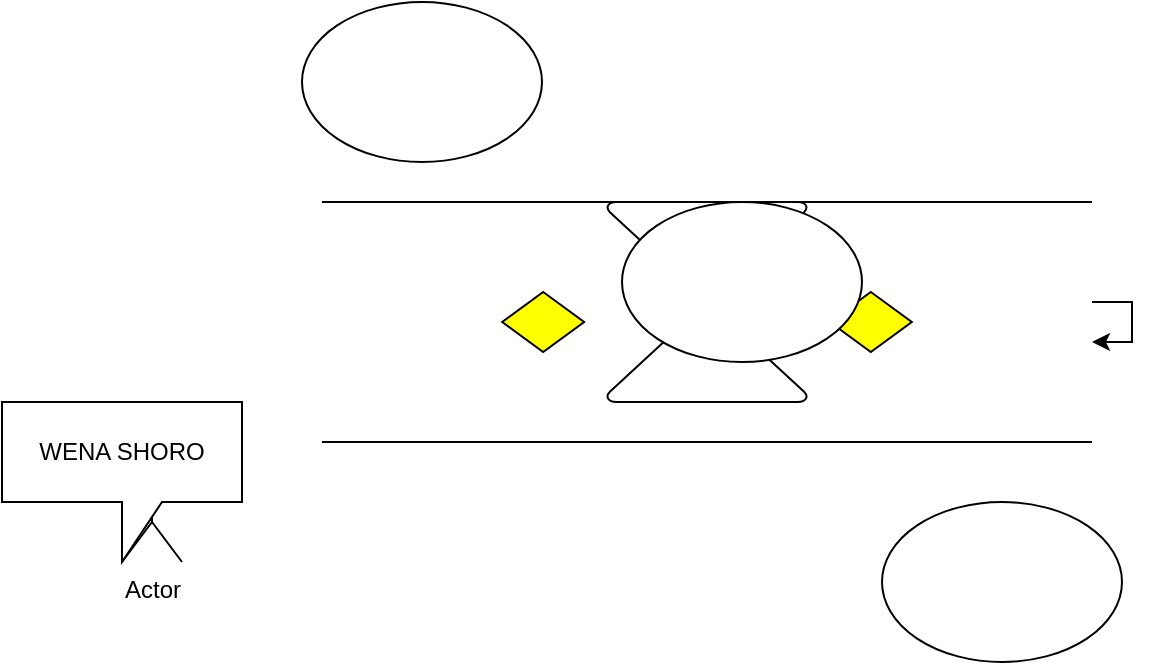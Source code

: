 <mxfile version="22.0.3" type="github">
  <diagram name="Page-1" id="4JQg721ov3jjXgK3_2AB">
    <mxGraphModel dx="1674" dy="775" grid="1" gridSize="10" guides="1" tooltips="1" connect="1" arrows="1" fold="1" page="1" pageScale="1" pageWidth="850" pageHeight="1100" math="0" shadow="0">
      <root>
        <mxCell id="0" />
        <mxCell id="1" parent="0" />
        <mxCell id="KM-ZccFxVQ3a7bnE98LT-1" value="" style="verticalLabelPosition=bottom;verticalAlign=top;html=1;shape=mxgraph.flowchart.parallel_mode;pointerEvents=1" vertex="1" parent="1">
          <mxGeometry x="300" y="260" width="385" height="120" as="geometry" />
        </mxCell>
        <mxCell id="8Rlj7P0WBMuQbYDmTGYm-1" value="Actor" style="shape=umlActor;verticalLabelPosition=bottom;verticalAlign=top;html=1;outlineConnect=0;" vertex="1" parent="1">
          <mxGeometry x="200" y="380" width="30" height="60" as="geometry" />
        </mxCell>
        <mxCell id="KM-ZccFxVQ3a7bnE98LT-2" style="edgeStyle=orthogonalEdgeStyle;rounded=0;orthogonalLoop=1;jettySize=auto;html=1;" edge="1" parent="1" source="KM-ZccFxVQ3a7bnE98LT-1" target="KM-ZccFxVQ3a7bnE98LT-1">
          <mxGeometry relative="1" as="geometry">
            <mxPoint x="330" y="460" as="sourcePoint" />
          </mxGeometry>
        </mxCell>
        <mxCell id="8Rlj7P0WBMuQbYDmTGYm-3" value="WENA SHORO" style="shape=callout;whiteSpace=wrap;html=1;perimeter=calloutPerimeter;" vertex="1" parent="1">
          <mxGeometry x="140" y="360" width="120" height="80" as="geometry" />
        </mxCell>
        <mxCell id="KM-ZccFxVQ3a7bnE98LT-3" value="" style="verticalLabelPosition=bottom;verticalAlign=top;html=1;shape=mxgraph.flowchart.collate;" vertex="1" parent="1">
          <mxGeometry x="442.5" y="260" width="100" height="100" as="geometry" />
        </mxCell>
        <mxCell id="BR8qTuP9XUGqFi5u-g4P-1" value="" style="ellipse;whiteSpace=wrap;html=1;" vertex="1" parent="1">
          <mxGeometry x="450" y="260" width="120" height="80" as="geometry" />
        </mxCell>
        <mxCell id="BR8qTuP9XUGqFi5u-g4P-2" value="" style="ellipse;whiteSpace=wrap;html=1;" vertex="1" parent="1">
          <mxGeometry x="290" y="160" width="120" height="80" as="geometry" />
        </mxCell>
        <mxCell id="BR8qTuP9XUGqFi5u-g4P-3" value="" style="ellipse;whiteSpace=wrap;html=1;" vertex="1" parent="1">
          <mxGeometry x="580" y="410" width="120" height="80" as="geometry" />
        </mxCell>
      </root>
    </mxGraphModel>
  </diagram>
</mxfile>
